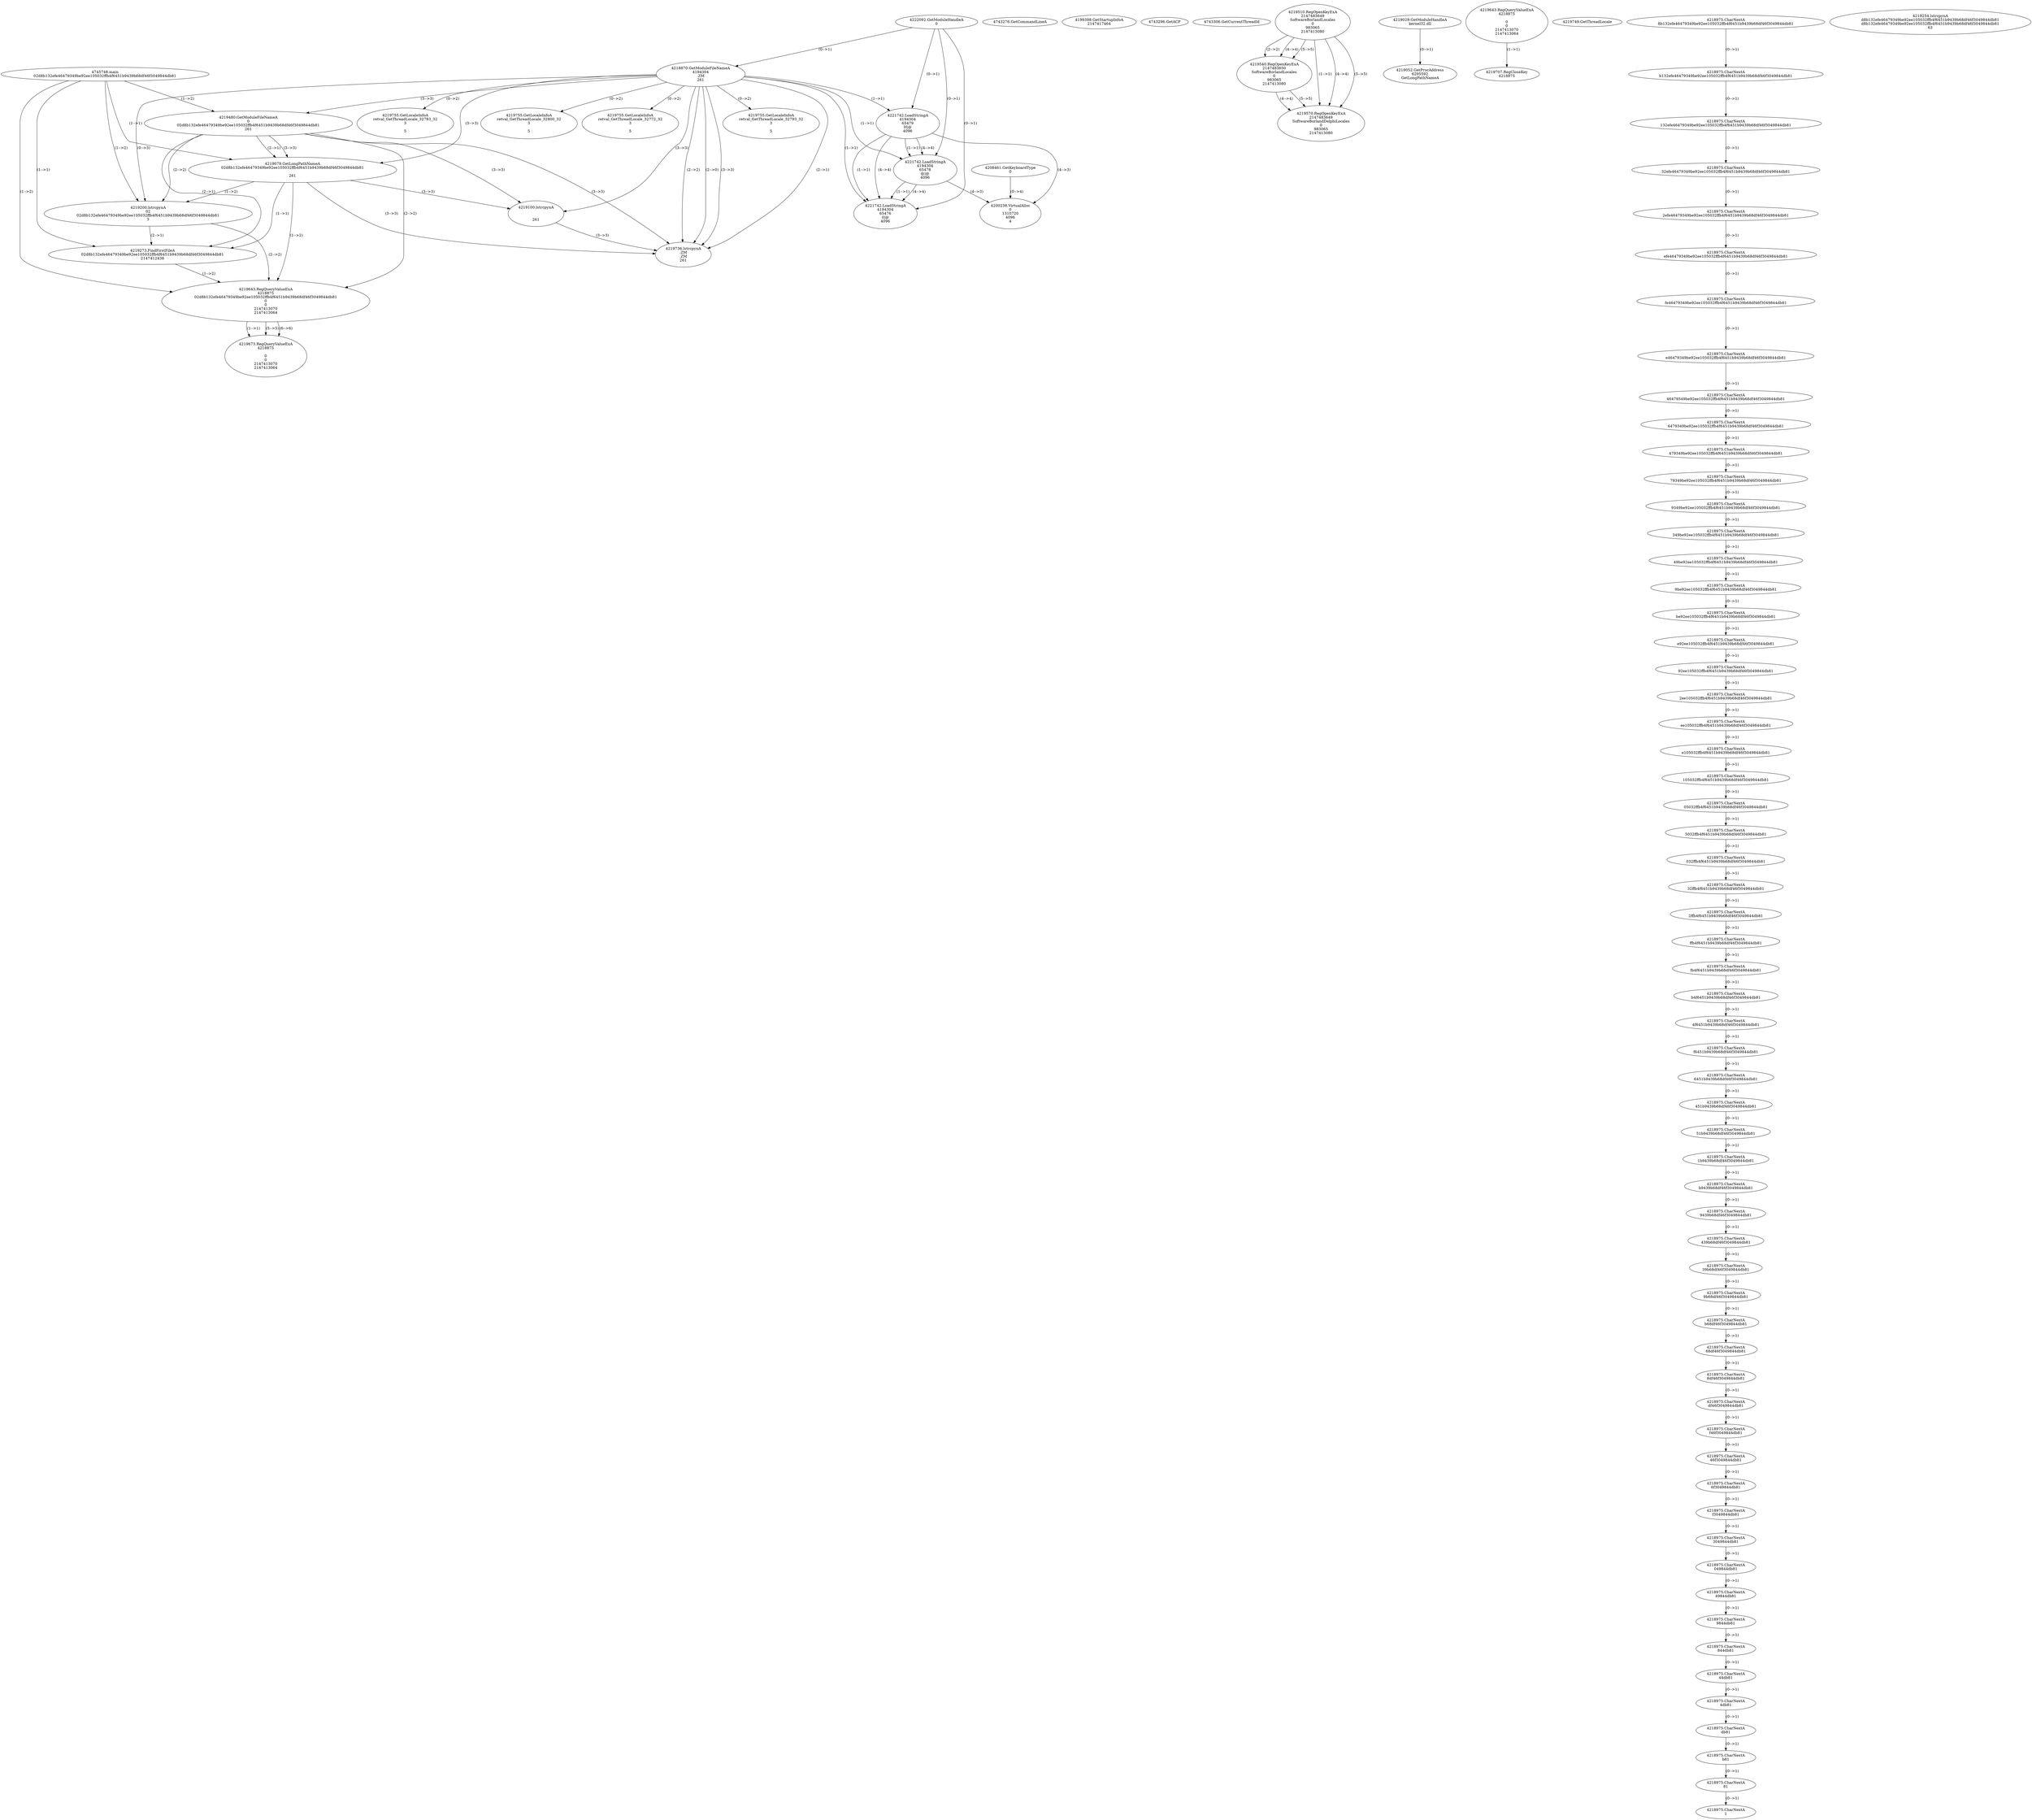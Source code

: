 // Global SCDG with merge call
digraph {
	0 [label="4745748.main
02d8b132efe46479349be92ee105032ffb4f6451b9439b68df46f3049844db81"]
	1 [label="4222092.GetModuleHandleA
0"]
	2 [label="4208461.GetKeyboardType
0"]
	3 [label="4743276.GetCommandLineA
"]
	4 [label="4199398.GetStartupInfoA
2147417464"]
	5 [label="4743296.GetACP
"]
	6 [label="4743306.GetCurrentThreadId
"]
	7 [label="4218870.GetModuleFileNameA
4194304
.ZM
261"]
	1 -> 7 [label="(0-->1)"]
	8 [label="4219480.GetModuleFileNameA
0
02d8b132efe46479349be92ee105032ffb4f6451b9439b68df46f3049844db81
261"]
	0 -> 8 [label="(1-->2)"]
	7 -> 8 [label="(3-->3)"]
	9 [label="4219510.RegOpenKeyExA
2147483649
Software\Borland\Locales
0
983065
2147413080"]
	10 [label="4219540.RegOpenKeyExA
2147483650
Software\Borland\Locales
0
983065
2147413080"]
	9 -> 10 [label="(2-->2)"]
	9 -> 10 [label="(4-->4)"]
	9 -> 10 [label="(5-->5)"]
	11 [label="4219570.RegOpenKeyExA
2147483649
Software\Borland\Delphi\Locales
0
983065
2147413080"]
	9 -> 11 [label="(1-->1)"]
	9 -> 11 [label="(4-->4)"]
	10 -> 11 [label="(4-->4)"]
	9 -> 11 [label="(5-->5)"]
	10 -> 11 [label="(5-->5)"]
	12 [label="4219029.GetModuleHandleA
kernel32.dll"]
	13 [label="4219052.GetProcAddress
6295592
GetLongPathNameA"]
	12 -> 13 [label="(0-->1)"]
	14 [label="4219079.GetLongPathNameA
02d8b132efe46479349be92ee105032ffb4f6451b9439b68df46f3049844db81

261"]
	0 -> 14 [label="(1-->1)"]
	8 -> 14 [label="(2-->1)"]
	7 -> 14 [label="(3-->3)"]
	8 -> 14 [label="(3-->3)"]
	15 [label="4219100.lstrcpynA


261"]
	7 -> 15 [label="(3-->3)"]
	8 -> 15 [label="(3-->3)"]
	14 -> 15 [label="(3-->3)"]
	16 [label="4219643.RegQueryValueExA
4218875

0
0
2147413070
2147413064"]
	17 [label="4219707.RegCloseKey
4218875"]
	16 -> 17 [label="(1-->1)"]
	18 [label="4219736.lstrcpynA
.ZM
.ZM
261"]
	7 -> 18 [label="(2-->1)"]
	7 -> 18 [label="(2-->2)"]
	7 -> 18 [label="(3-->3)"]
	8 -> 18 [label="(3-->3)"]
	14 -> 18 [label="(3-->3)"]
	15 -> 18 [label="(3-->3)"]
	7 -> 18 [label="(2-->0)"]
	19 [label="4219749.GetThreadLocale
"]
	20 [label="4219755.GetLocaleInfoA
retval_GetThreadLocale_32793_32
3

5"]
	7 -> 20 [label="(0-->2)"]
	21 [label="4221742.LoadStringA
4194304
65479
H|@
4096"]
	1 -> 21 [label="(0-->1)"]
	7 -> 21 [label="(1-->1)"]
	22 [label="4221742.LoadStringA
4194304
65478
@|@
4096"]
	1 -> 22 [label="(0-->1)"]
	7 -> 22 [label="(1-->1)"]
	21 -> 22 [label="(1-->1)"]
	21 -> 22 [label="(4-->4)"]
	23 [label="4200238.VirtualAlloc
0
1310720
4096
4"]
	21 -> 23 [label="(4-->3)"]
	22 -> 23 [label="(4-->3)"]
	2 -> 23 [label="(0-->4)"]
	24 [label="4219755.GetLocaleInfoA
retval_GetThreadLocale_32783_32
3

5"]
	7 -> 24 [label="(0-->2)"]
	25 [label="4219755.GetLocaleInfoA
retval_GetThreadLocale_32800_32
3

5"]
	7 -> 25 [label="(0-->2)"]
	26 [label="4219200.lstrcpynA
02
02d8b132efe46479349be92ee105032ffb4f6451b9439b68df46f3049844db81
3"]
	0 -> 26 [label="(1-->2)"]
	8 -> 26 [label="(2-->2)"]
	14 -> 26 [label="(1-->2)"]
	7 -> 26 [label="(0-->3)"]
	27 [label="4218975.CharNextA
8b132efe46479349be92ee105032ffb4f6451b9439b68df46f3049844db81"]
	28 [label="4218975.CharNextA
b132efe46479349be92ee105032ffb4f6451b9439b68df46f3049844db81"]
	27 -> 28 [label="(0-->1)"]
	29 [label="4218975.CharNextA
132efe46479349be92ee105032ffb4f6451b9439b68df46f3049844db81"]
	28 -> 29 [label="(0-->1)"]
	30 [label="4218975.CharNextA
32efe46479349be92ee105032ffb4f6451b9439b68df46f3049844db81"]
	29 -> 30 [label="(0-->1)"]
	31 [label="4218975.CharNextA
2efe46479349be92ee105032ffb4f6451b9439b68df46f3049844db81"]
	30 -> 31 [label="(0-->1)"]
	32 [label="4218975.CharNextA
efe46479349be92ee105032ffb4f6451b9439b68df46f3049844db81"]
	31 -> 32 [label="(0-->1)"]
	33 [label="4218975.CharNextA
fe46479349be92ee105032ffb4f6451b9439b68df46f3049844db81"]
	32 -> 33 [label="(0-->1)"]
	34 [label="4218975.CharNextA
e46479349be92ee105032ffb4f6451b9439b68df46f3049844db81"]
	33 -> 34 [label="(0-->1)"]
	35 [label="4218975.CharNextA
46479349be92ee105032ffb4f6451b9439b68df46f3049844db81"]
	34 -> 35 [label="(0-->1)"]
	36 [label="4218975.CharNextA
6479349be92ee105032ffb4f6451b9439b68df46f3049844db81"]
	35 -> 36 [label="(0-->1)"]
	37 [label="4218975.CharNextA
479349be92ee105032ffb4f6451b9439b68df46f3049844db81"]
	36 -> 37 [label="(0-->1)"]
	38 [label="4218975.CharNextA
79349be92ee105032ffb4f6451b9439b68df46f3049844db81"]
	37 -> 38 [label="(0-->1)"]
	39 [label="4218975.CharNextA
9349be92ee105032ffb4f6451b9439b68df46f3049844db81"]
	38 -> 39 [label="(0-->1)"]
	40 [label="4218975.CharNextA
349be92ee105032ffb4f6451b9439b68df46f3049844db81"]
	39 -> 40 [label="(0-->1)"]
	41 [label="4218975.CharNextA
49be92ee105032ffb4f6451b9439b68df46f3049844db81"]
	40 -> 41 [label="(0-->1)"]
	42 [label="4218975.CharNextA
9be92ee105032ffb4f6451b9439b68df46f3049844db81"]
	41 -> 42 [label="(0-->1)"]
	43 [label="4218975.CharNextA
be92ee105032ffb4f6451b9439b68df46f3049844db81"]
	42 -> 43 [label="(0-->1)"]
	44 [label="4218975.CharNextA
e92ee105032ffb4f6451b9439b68df46f3049844db81"]
	43 -> 44 [label="(0-->1)"]
	45 [label="4218975.CharNextA
92ee105032ffb4f6451b9439b68df46f3049844db81"]
	44 -> 45 [label="(0-->1)"]
	46 [label="4218975.CharNextA
2ee105032ffb4f6451b9439b68df46f3049844db81"]
	45 -> 46 [label="(0-->1)"]
	47 [label="4218975.CharNextA
ee105032ffb4f6451b9439b68df46f3049844db81"]
	46 -> 47 [label="(0-->1)"]
	48 [label="4218975.CharNextA
e105032ffb4f6451b9439b68df46f3049844db81"]
	47 -> 48 [label="(0-->1)"]
	49 [label="4218975.CharNextA
105032ffb4f6451b9439b68df46f3049844db81"]
	48 -> 49 [label="(0-->1)"]
	50 [label="4218975.CharNextA
05032ffb4f6451b9439b68df46f3049844db81"]
	49 -> 50 [label="(0-->1)"]
	51 [label="4218975.CharNextA
5032ffb4f6451b9439b68df46f3049844db81"]
	50 -> 51 [label="(0-->1)"]
	52 [label="4218975.CharNextA
032ffb4f6451b9439b68df46f3049844db81"]
	51 -> 52 [label="(0-->1)"]
	53 [label="4218975.CharNextA
32ffb4f6451b9439b68df46f3049844db81"]
	52 -> 53 [label="(0-->1)"]
	54 [label="4218975.CharNextA
2ffb4f6451b9439b68df46f3049844db81"]
	53 -> 54 [label="(0-->1)"]
	55 [label="4218975.CharNextA
ffb4f6451b9439b68df46f3049844db81"]
	54 -> 55 [label="(0-->1)"]
	56 [label="4218975.CharNextA
fb4f6451b9439b68df46f3049844db81"]
	55 -> 56 [label="(0-->1)"]
	57 [label="4218975.CharNextA
b4f6451b9439b68df46f3049844db81"]
	56 -> 57 [label="(0-->1)"]
	58 [label="4218975.CharNextA
4f6451b9439b68df46f3049844db81"]
	57 -> 58 [label="(0-->1)"]
	59 [label="4218975.CharNextA
f6451b9439b68df46f3049844db81"]
	58 -> 59 [label="(0-->1)"]
	60 [label="4218975.CharNextA
6451b9439b68df46f3049844db81"]
	59 -> 60 [label="(0-->1)"]
	61 [label="4218975.CharNextA
451b9439b68df46f3049844db81"]
	60 -> 61 [label="(0-->1)"]
	62 [label="4218975.CharNextA
51b9439b68df46f3049844db81"]
	61 -> 62 [label="(0-->1)"]
	63 [label="4218975.CharNextA
1b9439b68df46f3049844db81"]
	62 -> 63 [label="(0-->1)"]
	64 [label="4218975.CharNextA
b9439b68df46f3049844db81"]
	63 -> 64 [label="(0-->1)"]
	65 [label="4218975.CharNextA
9439b68df46f3049844db81"]
	64 -> 65 [label="(0-->1)"]
	66 [label="4218975.CharNextA
439b68df46f3049844db81"]
	65 -> 66 [label="(0-->1)"]
	67 [label="4218975.CharNextA
39b68df46f3049844db81"]
	66 -> 67 [label="(0-->1)"]
	68 [label="4218975.CharNextA
9b68df46f3049844db81"]
	67 -> 68 [label="(0-->1)"]
	69 [label="4218975.CharNextA
b68df46f3049844db81"]
	68 -> 69 [label="(0-->1)"]
	70 [label="4218975.CharNextA
68df46f3049844db81"]
	69 -> 70 [label="(0-->1)"]
	71 [label="4218975.CharNextA
8df46f3049844db81"]
	70 -> 71 [label="(0-->1)"]
	72 [label="4218975.CharNextA
df46f3049844db81"]
	71 -> 72 [label="(0-->1)"]
	73 [label="4218975.CharNextA
f46f3049844db81"]
	72 -> 73 [label="(0-->1)"]
	74 [label="4218975.CharNextA
46f3049844db81"]
	73 -> 74 [label="(0-->1)"]
	75 [label="4218975.CharNextA
6f3049844db81"]
	74 -> 75 [label="(0-->1)"]
	76 [label="4218975.CharNextA
f3049844db81"]
	75 -> 76 [label="(0-->1)"]
	77 [label="4218975.CharNextA
3049844db81"]
	76 -> 77 [label="(0-->1)"]
	78 [label="4218975.CharNextA
049844db81"]
	77 -> 78 [label="(0-->1)"]
	79 [label="4218975.CharNextA
49844db81"]
	78 -> 79 [label="(0-->1)"]
	80 [label="4218975.CharNextA
9844db81"]
	79 -> 80 [label="(0-->1)"]
	81 [label="4218975.CharNextA
844db81"]
	80 -> 81 [label="(0-->1)"]
	82 [label="4218975.CharNextA
44db81"]
	81 -> 82 [label="(0-->1)"]
	83 [label="4218975.CharNextA
4db81"]
	82 -> 83 [label="(0-->1)"]
	84 [label="4218975.CharNextA
db81"]
	83 -> 84 [label="(0-->1)"]
	85 [label="4218975.CharNextA
b81"]
	84 -> 85 [label="(0-->1)"]
	86 [label="4218975.CharNextA
81"]
	85 -> 86 [label="(0-->1)"]
	87 [label="4218975.CharNextA
1"]
	86 -> 87 [label="(0-->1)"]
	88 [label="4219254.lstrcpynA
d8b132efe46479349be92ee105032ffb4f6451b9439b68df46f3049844db81
d8b132efe46479349be92ee105032ffb4f6451b9439b68df46f3049844db81
63"]
	89 [label="4219273.FindFirstFileA
02d8b132efe46479349be92ee105032ffb4f6451b9439b68df46f3049844db81
2147412438"]
	0 -> 89 [label="(1-->1)"]
	8 -> 89 [label="(2-->1)"]
	14 -> 89 [label="(1-->1)"]
	26 -> 89 [label="(2-->1)"]
	90 [label="4219643.RegQueryValueExA
4218875
02d8b132efe46479349be92ee105032ffb4f6451b9439b68df46f3049844db81
0
0
2147413070
2147413064"]
	0 -> 90 [label="(1-->2)"]
	8 -> 90 [label="(2-->2)"]
	14 -> 90 [label="(1-->2)"]
	26 -> 90 [label="(2-->2)"]
	89 -> 90 [label="(1-->2)"]
	91 [label="4219673.RegQueryValueExA
4218875

0
0
2147413070
2147413064"]
	90 -> 91 [label="(1-->1)"]
	90 -> 91 [label="(5-->5)"]
	90 -> 91 [label="(6-->6)"]
	92 [label="4221742.LoadStringA
4194304
65476
0|@
4096"]
	1 -> 92 [label="(0-->1)"]
	7 -> 92 [label="(1-->1)"]
	21 -> 92 [label="(1-->1)"]
	22 -> 92 [label="(1-->1)"]
	21 -> 92 [label="(4-->4)"]
	22 -> 92 [label="(4-->4)"]
	93 [label="4219755.GetLocaleInfoA
retval_GetThreadLocale_32772_32
3

5"]
	7 -> 93 [label="(0-->2)"]
}
